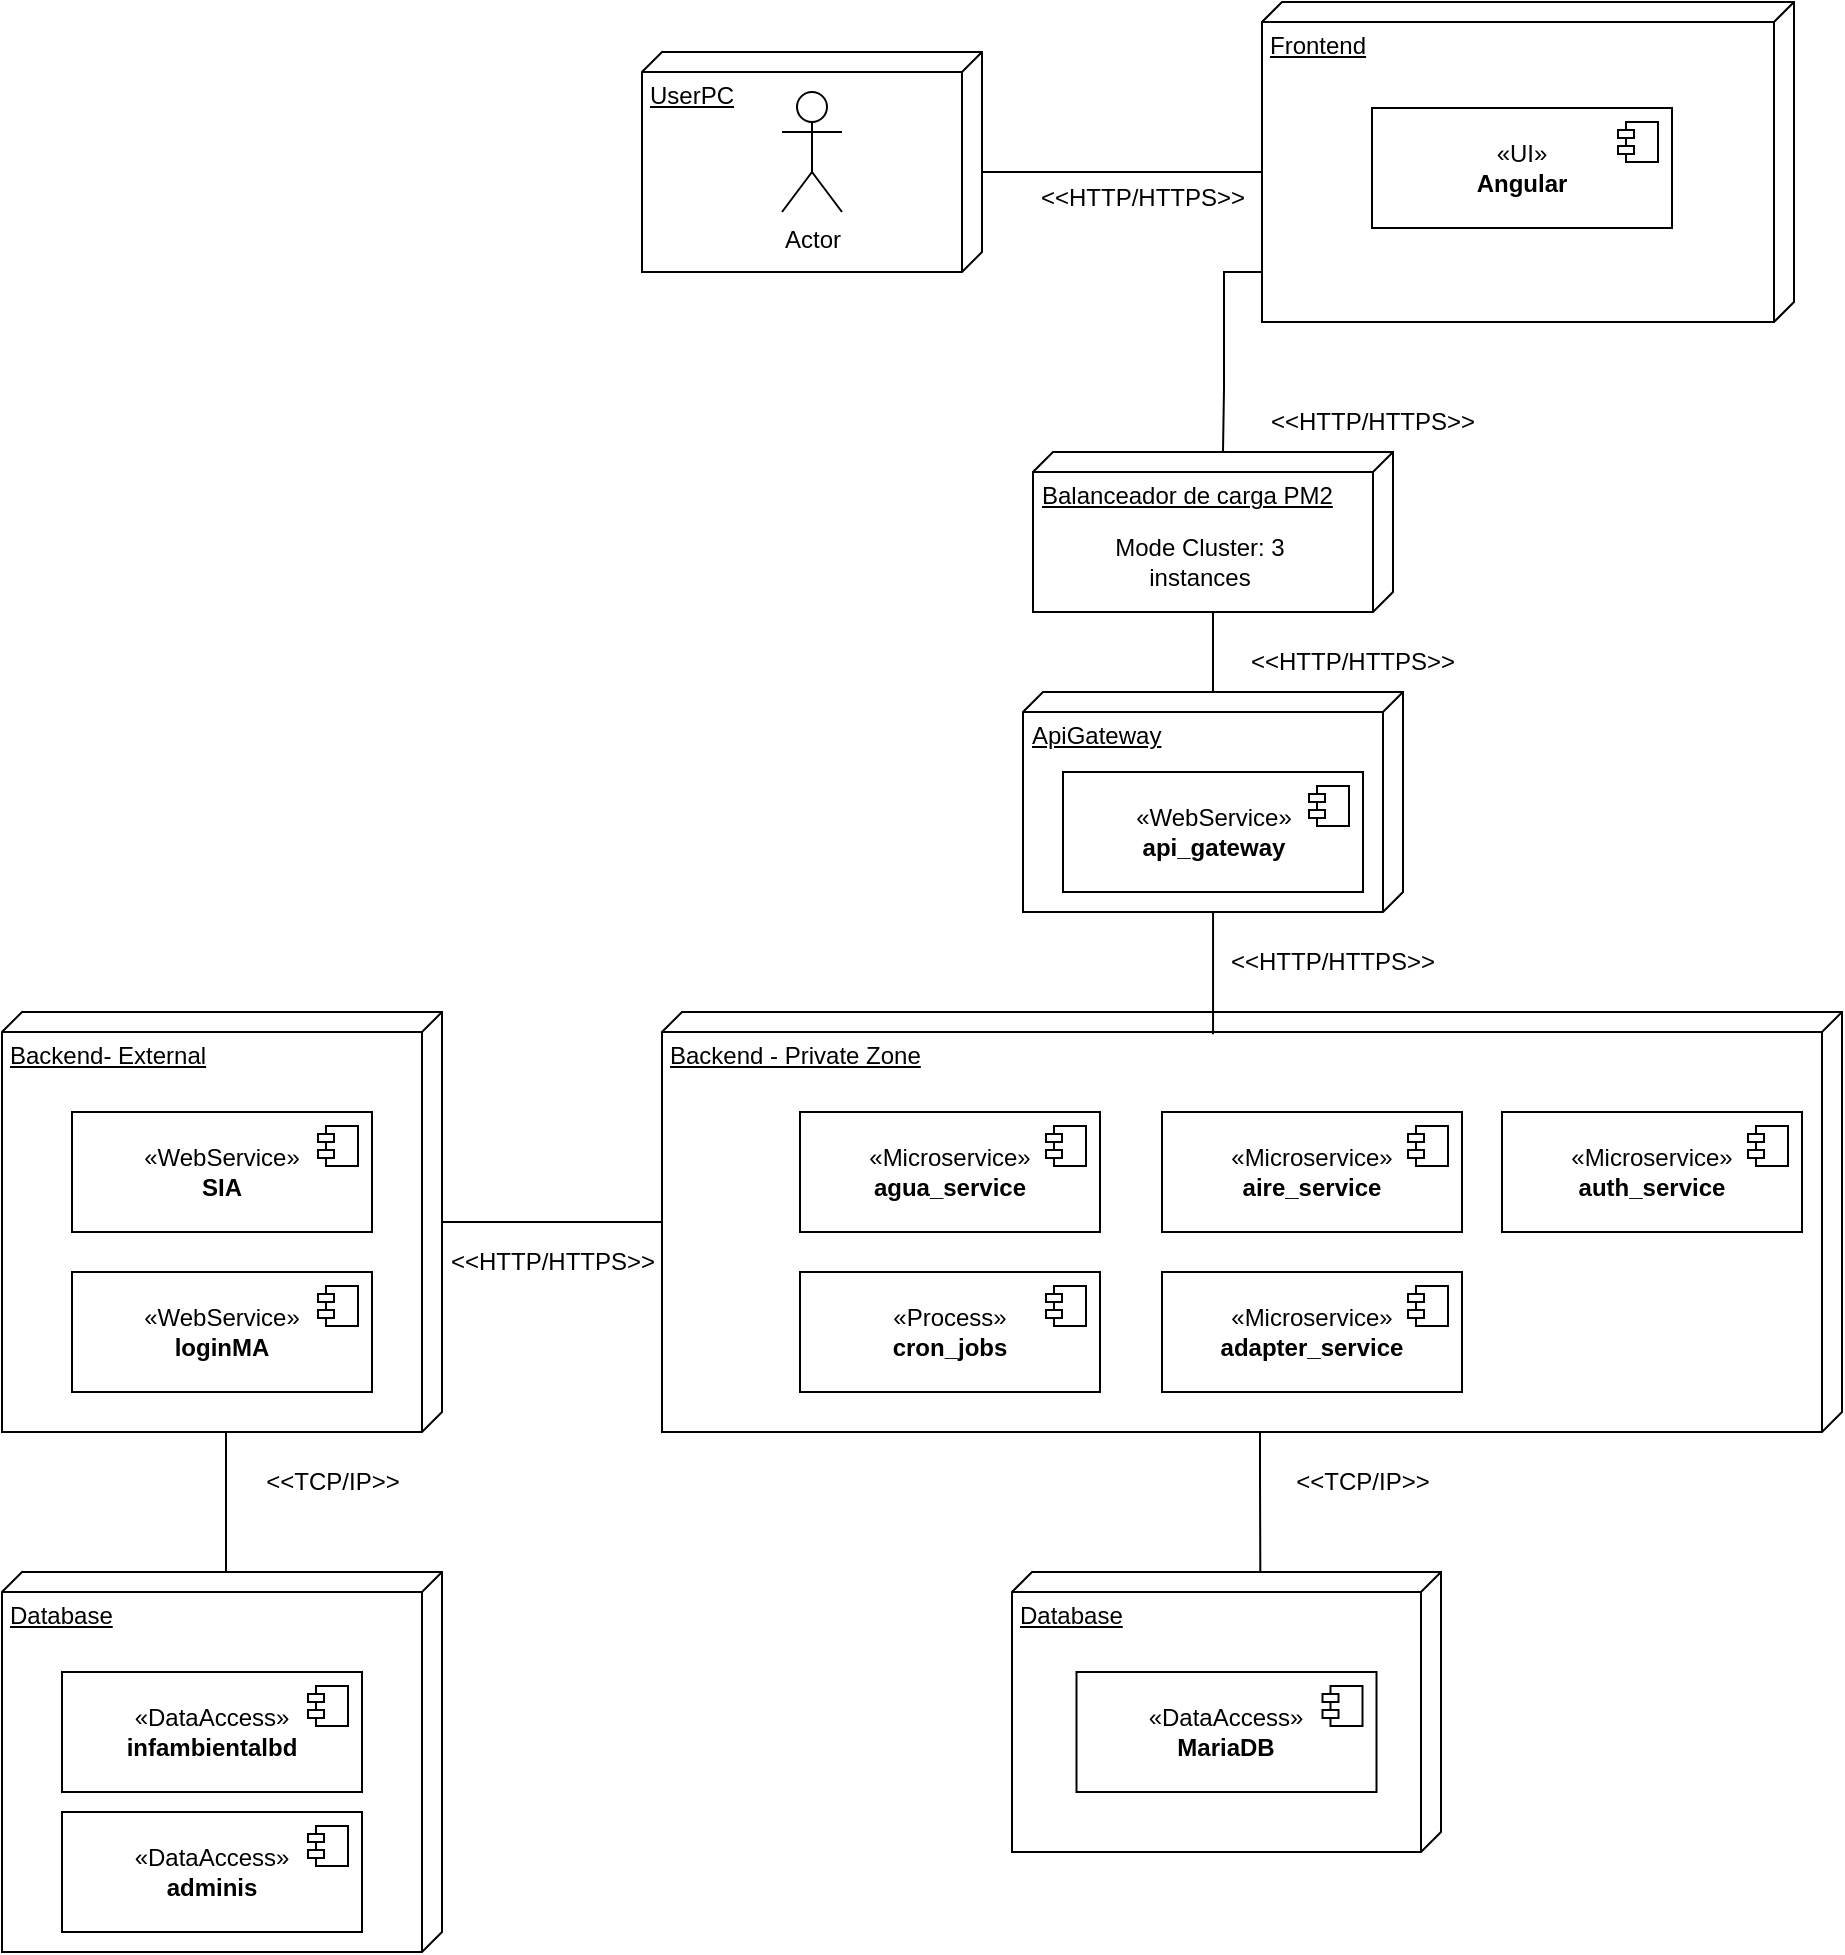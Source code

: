<mxfile version="22.1.0" type="device">
  <diagram name="Página-1" id="dcDIbgFrRfPk0RHgEe2I">
    <mxGraphModel dx="2261" dy="790" grid="1" gridSize="10" guides="1" tooltips="1" connect="1" arrows="1" fold="1" page="1" pageScale="1" pageWidth="827" pageHeight="1169" math="0" shadow="0">
      <root>
        <mxCell id="0" />
        <mxCell id="1" parent="0" />
        <mxCell id="rt-HZhOnsBdVdCcZP3zS-18" style="edgeStyle=orthogonalEdgeStyle;rounded=0;orthogonalLoop=1;jettySize=auto;html=1;entryX=0;entryY=0;entryDx=0;entryDy=85;entryPerimeter=0;endArrow=none;endFill=0;" parent="1" source="rt-HZhOnsBdVdCcZP3zS-1" target="rt-HZhOnsBdVdCcZP3zS-3" edge="1">
          <mxGeometry relative="1" as="geometry">
            <Array as="points">
              <mxPoint x="431" y="190" />
              <mxPoint x="431" y="248" />
            </Array>
          </mxGeometry>
        </mxCell>
        <mxCell id="rt-HZhOnsBdVdCcZP3zS-1" value="Frontend" style="verticalAlign=top;align=left;spacingTop=8;spacingLeft=2;spacingRight=12;shape=cube;size=10;direction=south;fontStyle=4;html=1;whiteSpace=wrap;" parent="1" vertex="1">
          <mxGeometry x="450" y="55" width="266" height="160" as="geometry" />
        </mxCell>
        <mxCell id="rt-HZhOnsBdVdCcZP3zS-56" style="edgeStyle=orthogonalEdgeStyle;rounded=0;orthogonalLoop=1;jettySize=auto;html=1;entryX=0.083;entryY=0.421;entryDx=0;entryDy=0;entryPerimeter=0;endArrow=none;endFill=0;" parent="1" source="rt-HZhOnsBdVdCcZP3zS-2" target="rt-HZhOnsBdVdCcZP3zS-45" edge="1">
          <mxGeometry relative="1" as="geometry">
            <Array as="points">
              <mxPoint x="449" y="790" />
              <mxPoint x="449" y="790" />
            </Array>
          </mxGeometry>
        </mxCell>
        <mxCell id="rt-HZhOnsBdVdCcZP3zS-63" style="edgeStyle=orthogonalEdgeStyle;rounded=0;orthogonalLoop=1;jettySize=auto;html=1;endArrow=none;endFill=0;" parent="1" source="rt-HZhOnsBdVdCcZP3zS-2" target="rt-HZhOnsBdVdCcZP3zS-62" edge="1">
          <mxGeometry relative="1" as="geometry" />
        </mxCell>
        <mxCell id="rt-HZhOnsBdVdCcZP3zS-2" value="Backend - Private Zone" style="verticalAlign=top;align=left;spacingTop=8;spacingLeft=2;spacingRight=12;shape=cube;size=10;direction=south;fontStyle=4;html=1;whiteSpace=wrap;" parent="1" vertex="1">
          <mxGeometry x="150" y="560" width="590" height="210" as="geometry" />
        </mxCell>
        <mxCell id="rt-HZhOnsBdVdCcZP3zS-43" style="edgeStyle=orthogonalEdgeStyle;rounded=0;orthogonalLoop=1;jettySize=auto;html=1;endArrow=none;endFill=0;" parent="1" source="rt-HZhOnsBdVdCcZP3zS-3" target="rt-HZhOnsBdVdCcZP3zS-37" edge="1">
          <mxGeometry relative="1" as="geometry" />
        </mxCell>
        <mxCell id="rt-HZhOnsBdVdCcZP3zS-3" value="Balanceador de carga PM2" style="verticalAlign=top;align=left;spacingTop=8;spacingLeft=2;spacingRight=12;shape=cube;size=10;direction=south;fontStyle=4;html=1;whiteSpace=wrap;" parent="1" vertex="1">
          <mxGeometry x="335.5" y="280" width="180" height="80" as="geometry" />
        </mxCell>
        <mxCell id="rt-HZhOnsBdVdCcZP3zS-11" style="edgeStyle=orthogonalEdgeStyle;rounded=0;orthogonalLoop=1;jettySize=auto;html=1;entryX=0;entryY=0;entryDx=85;entryDy=266;entryPerimeter=0;endArrow=none;endFill=0;" parent="1" source="rt-HZhOnsBdVdCcZP3zS-5" target="rt-HZhOnsBdVdCcZP3zS-1" edge="1">
          <mxGeometry relative="1" as="geometry">
            <Array as="points">
              <mxPoint x="350" y="140" />
              <mxPoint x="350" y="140" />
            </Array>
          </mxGeometry>
        </mxCell>
        <mxCell id="rt-HZhOnsBdVdCcZP3zS-5" value="UserPC" style="verticalAlign=top;align=left;spacingTop=8;spacingLeft=2;spacingRight=12;shape=cube;size=10;direction=south;fontStyle=4;html=1;whiteSpace=wrap;" parent="1" vertex="1">
          <mxGeometry x="140" y="80" width="170" height="110" as="geometry" />
        </mxCell>
        <mxCell id="rt-HZhOnsBdVdCcZP3zS-6" value="Actor" style="shape=umlActor;verticalLabelPosition=bottom;verticalAlign=top;html=1;" parent="1" vertex="1">
          <mxGeometry x="210" y="100" width="30" height="60" as="geometry" />
        </mxCell>
        <mxCell id="rt-HZhOnsBdVdCcZP3zS-12" value="&amp;lt;&amp;lt;HTTP/HTTPS&amp;gt;&amp;gt;" style="text;html=1;align=center;verticalAlign=middle;resizable=0;points=[];autosize=1;strokeColor=none;fillColor=none;" parent="1" vertex="1">
          <mxGeometry x="325" y="138" width="130" height="30" as="geometry" />
        </mxCell>
        <mxCell id="rt-HZhOnsBdVdCcZP3zS-16" value="«UI»&lt;br&gt;&lt;b&gt;Angular&lt;/b&gt;" style="html=1;dropTarget=0;whiteSpace=wrap;" parent="1" vertex="1">
          <mxGeometry x="505" y="108" width="150" height="60" as="geometry" />
        </mxCell>
        <mxCell id="rt-HZhOnsBdVdCcZP3zS-17" value="" style="shape=module;jettyWidth=8;jettyHeight=4;" parent="rt-HZhOnsBdVdCcZP3zS-16" vertex="1">
          <mxGeometry x="1" width="20" height="20" relative="1" as="geometry">
            <mxPoint x="-27" y="7" as="offset" />
          </mxGeometry>
        </mxCell>
        <mxCell id="rt-HZhOnsBdVdCcZP3zS-19" value="&amp;lt;&amp;lt;HTTP/HTTPS&amp;gt;&amp;gt;" style="text;html=1;align=center;verticalAlign=middle;resizable=0;points=[];autosize=1;strokeColor=none;fillColor=none;" parent="1" vertex="1">
          <mxGeometry x="440" y="250" width="130" height="30" as="geometry" />
        </mxCell>
        <mxCell id="rt-HZhOnsBdVdCcZP3zS-21" value="&amp;lt;&amp;lt;TCP/IP&amp;gt;&amp;gt;" style="text;html=1;align=center;verticalAlign=middle;resizable=0;points=[];autosize=1;strokeColor=none;fillColor=none;" parent="1" vertex="1">
          <mxGeometry x="455" y="780" width="90" height="30" as="geometry" />
        </mxCell>
        <mxCell id="rt-HZhOnsBdVdCcZP3zS-23" value="&amp;lt;&amp;lt;HTTP/HTTPS&amp;gt;&amp;gt;" style="text;html=1;align=center;verticalAlign=middle;resizable=0;points=[];autosize=1;strokeColor=none;fillColor=none;" parent="1" vertex="1">
          <mxGeometry x="430" y="370" width="130" height="30" as="geometry" />
        </mxCell>
        <mxCell id="rt-HZhOnsBdVdCcZP3zS-24" value="«Microservice»&lt;br&gt;&lt;b&gt;agua_service&lt;/b&gt;" style="html=1;dropTarget=0;whiteSpace=wrap;" parent="1" vertex="1">
          <mxGeometry x="219" y="610" width="150" height="60" as="geometry" />
        </mxCell>
        <mxCell id="rt-HZhOnsBdVdCcZP3zS-25" value="" style="shape=module;jettyWidth=8;jettyHeight=4;" parent="rt-HZhOnsBdVdCcZP3zS-24" vertex="1">
          <mxGeometry x="1" width="20" height="20" relative="1" as="geometry">
            <mxPoint x="-27" y="7" as="offset" />
          </mxGeometry>
        </mxCell>
        <mxCell id="rt-HZhOnsBdVdCcZP3zS-44" style="edgeStyle=orthogonalEdgeStyle;rounded=0;orthogonalLoop=1;jettySize=auto;html=1;entryX=0.053;entryY=0.533;entryDx=0;entryDy=0;entryPerimeter=0;endArrow=none;endFill=0;" parent="1" source="rt-HZhOnsBdVdCcZP3zS-37" target="rt-HZhOnsBdVdCcZP3zS-2" edge="1">
          <mxGeometry relative="1" as="geometry" />
        </mxCell>
        <mxCell id="rt-HZhOnsBdVdCcZP3zS-37" value="ApiGateway" style="verticalAlign=top;align=left;spacingTop=8;spacingLeft=2;spacingRight=12;shape=cube;size=10;direction=south;fontStyle=4;html=1;whiteSpace=wrap;" parent="1" vertex="1">
          <mxGeometry x="330.5" y="400" width="190" height="110" as="geometry" />
        </mxCell>
        <mxCell id="rt-HZhOnsBdVdCcZP3zS-38" value="«WebService»&lt;br&gt;&lt;b&gt;api_gateway&lt;/b&gt;" style="html=1;dropTarget=0;whiteSpace=wrap;" parent="1" vertex="1">
          <mxGeometry x="350.5" y="440" width="150" height="60" as="geometry" />
        </mxCell>
        <mxCell id="rt-HZhOnsBdVdCcZP3zS-39" value="" style="shape=module;jettyWidth=8;jettyHeight=4;" parent="rt-HZhOnsBdVdCcZP3zS-38" vertex="1">
          <mxGeometry x="1" width="20" height="20" relative="1" as="geometry">
            <mxPoint x="-27" y="7" as="offset" />
          </mxGeometry>
        </mxCell>
        <mxCell id="rt-HZhOnsBdVdCcZP3zS-45" value="Database" style="verticalAlign=top;align=left;spacingTop=8;spacingLeft=2;spacingRight=12;shape=cube;size=10;direction=south;fontStyle=4;html=1;whiteSpace=wrap;" parent="1" vertex="1">
          <mxGeometry x="325" y="840" width="214.5" height="140" as="geometry" />
        </mxCell>
        <mxCell id="rt-HZhOnsBdVdCcZP3zS-48" value="&amp;lt;&amp;lt;HTTP/HTTPS&amp;gt;&amp;gt;" style="text;html=1;align=center;verticalAlign=middle;resizable=0;points=[];autosize=1;strokeColor=none;fillColor=none;" parent="1" vertex="1">
          <mxGeometry x="420" y="520" width="130" height="30" as="geometry" />
        </mxCell>
        <mxCell id="rt-HZhOnsBdVdCcZP3zS-50" value="«Microservice»&lt;br&gt;&lt;b&gt;aire_service&lt;/b&gt;" style="html=1;dropTarget=0;whiteSpace=wrap;" parent="1" vertex="1">
          <mxGeometry x="400" y="610" width="150" height="60" as="geometry" />
        </mxCell>
        <mxCell id="rt-HZhOnsBdVdCcZP3zS-51" value="" style="shape=module;jettyWidth=8;jettyHeight=4;" parent="rt-HZhOnsBdVdCcZP3zS-50" vertex="1">
          <mxGeometry x="1" width="20" height="20" relative="1" as="geometry">
            <mxPoint x="-27" y="7" as="offset" />
          </mxGeometry>
        </mxCell>
        <mxCell id="rt-HZhOnsBdVdCcZP3zS-52" value="«Process»&lt;br&gt;&lt;b&gt;cron_jobs&lt;/b&gt;" style="html=1;dropTarget=0;whiteSpace=wrap;" parent="1" vertex="1">
          <mxGeometry x="219" y="690" width="150" height="60" as="geometry" />
        </mxCell>
        <mxCell id="rt-HZhOnsBdVdCcZP3zS-53" value="" style="shape=module;jettyWidth=8;jettyHeight=4;" parent="rt-HZhOnsBdVdCcZP3zS-52" vertex="1">
          <mxGeometry x="1" width="20" height="20" relative="1" as="geometry">
            <mxPoint x="-27" y="7" as="offset" />
          </mxGeometry>
        </mxCell>
        <mxCell id="rt-HZhOnsBdVdCcZP3zS-54" value="«Microservice»&lt;br&gt;&lt;b&gt;adapter_service&lt;/b&gt;" style="html=1;dropTarget=0;whiteSpace=wrap;" parent="1" vertex="1">
          <mxGeometry x="400" y="690" width="150" height="60" as="geometry" />
        </mxCell>
        <mxCell id="rt-HZhOnsBdVdCcZP3zS-55" value="" style="shape=module;jettyWidth=8;jettyHeight=4;" parent="rt-HZhOnsBdVdCcZP3zS-54" vertex="1">
          <mxGeometry x="1" width="20" height="20" relative="1" as="geometry">
            <mxPoint x="-27" y="7" as="offset" />
          </mxGeometry>
        </mxCell>
        <mxCell id="rt-HZhOnsBdVdCcZP3zS-57" value="«Microservice»&lt;br&gt;&lt;b&gt;auth_service&lt;/b&gt;" style="html=1;dropTarget=0;whiteSpace=wrap;" parent="1" vertex="1">
          <mxGeometry x="570" y="610" width="150" height="60" as="geometry" />
        </mxCell>
        <mxCell id="rt-HZhOnsBdVdCcZP3zS-58" value="" style="shape=module;jettyWidth=8;jettyHeight=4;" parent="rt-HZhOnsBdVdCcZP3zS-57" vertex="1">
          <mxGeometry x="1" width="20" height="20" relative="1" as="geometry">
            <mxPoint x="-27" y="7" as="offset" />
          </mxGeometry>
        </mxCell>
        <mxCell id="rt-HZhOnsBdVdCcZP3zS-60" value="«DataAccess»&lt;br&gt;&lt;b&gt;MariaDB&lt;/b&gt;" style="html=1;dropTarget=0;whiteSpace=wrap;" parent="1" vertex="1">
          <mxGeometry x="357.25" y="890" width="150" height="60" as="geometry" />
        </mxCell>
        <mxCell id="rt-HZhOnsBdVdCcZP3zS-61" value="" style="shape=module;jettyWidth=8;jettyHeight=4;" parent="rt-HZhOnsBdVdCcZP3zS-60" vertex="1">
          <mxGeometry x="1" width="20" height="20" relative="1" as="geometry">
            <mxPoint x="-27" y="7" as="offset" />
          </mxGeometry>
        </mxCell>
        <mxCell id="rt-HZhOnsBdVdCcZP3zS-66" style="edgeStyle=orthogonalEdgeStyle;rounded=0;orthogonalLoop=1;jettySize=auto;html=1;entryX=0;entryY=0;entryDx=0;entryDy=102.25;entryPerimeter=0;endArrow=none;endFill=0;" parent="1" source="rt-HZhOnsBdVdCcZP3zS-62" target="rt-HZhOnsBdVdCcZP3zS-65" edge="1">
          <mxGeometry relative="1" as="geometry">
            <Array as="points">
              <mxPoint x="-68" y="790" />
              <mxPoint x="-68" y="790" />
            </Array>
          </mxGeometry>
        </mxCell>
        <mxCell id="rt-HZhOnsBdVdCcZP3zS-62" value="Backend- External" style="verticalAlign=top;align=left;spacingTop=8;spacingLeft=2;spacingRight=12;shape=cube;size=10;direction=south;fontStyle=4;html=1;whiteSpace=wrap;" parent="1" vertex="1">
          <mxGeometry x="-180" y="560" width="220" height="210" as="geometry" />
        </mxCell>
        <mxCell id="rt-HZhOnsBdVdCcZP3zS-64" value="&amp;lt;&amp;lt;HTTP/HTTPS&amp;gt;&amp;gt;" style="text;html=1;align=center;verticalAlign=middle;resizable=0;points=[];autosize=1;strokeColor=none;fillColor=none;" parent="1" vertex="1">
          <mxGeometry x="30" y="670" width="130" height="30" as="geometry" />
        </mxCell>
        <mxCell id="rt-HZhOnsBdVdCcZP3zS-65" value="Database" style="verticalAlign=top;align=left;spacingTop=8;spacingLeft=2;spacingRight=12;shape=cube;size=10;direction=south;fontStyle=4;html=1;whiteSpace=wrap;" parent="1" vertex="1">
          <mxGeometry x="-180" y="840" width="220" height="190" as="geometry" />
        </mxCell>
        <mxCell id="rt-HZhOnsBdVdCcZP3zS-46" value="«DataAccess»&lt;br&gt;&lt;b&gt;infambientalbd&lt;/b&gt;" style="html=1;dropTarget=0;whiteSpace=wrap;" parent="1" vertex="1">
          <mxGeometry x="-150" y="890" width="150" height="60" as="geometry" />
        </mxCell>
        <mxCell id="rt-HZhOnsBdVdCcZP3zS-47" value="" style="shape=module;jettyWidth=8;jettyHeight=4;" parent="rt-HZhOnsBdVdCcZP3zS-46" vertex="1">
          <mxGeometry x="1" width="20" height="20" relative="1" as="geometry">
            <mxPoint x="-27" y="7" as="offset" />
          </mxGeometry>
        </mxCell>
        <mxCell id="rt-HZhOnsBdVdCcZP3zS-67" value="«WebService»&lt;br&gt;&lt;b&gt;SIA&lt;/b&gt;" style="html=1;dropTarget=0;whiteSpace=wrap;" parent="1" vertex="1">
          <mxGeometry x="-145" y="610" width="150" height="60" as="geometry" />
        </mxCell>
        <mxCell id="rt-HZhOnsBdVdCcZP3zS-68" value="" style="shape=module;jettyWidth=8;jettyHeight=4;" parent="rt-HZhOnsBdVdCcZP3zS-67" vertex="1">
          <mxGeometry x="1" width="20" height="20" relative="1" as="geometry">
            <mxPoint x="-27" y="7" as="offset" />
          </mxGeometry>
        </mxCell>
        <mxCell id="rt-HZhOnsBdVdCcZP3zS-69" value="&amp;lt;&amp;lt;TCP/IP&amp;gt;&amp;gt;" style="text;html=1;align=center;verticalAlign=middle;resizable=0;points=[];autosize=1;strokeColor=none;fillColor=none;" parent="1" vertex="1">
          <mxGeometry x="-60" y="780" width="90" height="30" as="geometry" />
        </mxCell>
        <mxCell id="rt-HZhOnsBdVdCcZP3zS-70" value="«WebService»&lt;br&gt;&lt;b&gt;loginMA&lt;/b&gt;" style="html=1;dropTarget=0;whiteSpace=wrap;" parent="1" vertex="1">
          <mxGeometry x="-145" y="690" width="150" height="60" as="geometry" />
        </mxCell>
        <mxCell id="rt-HZhOnsBdVdCcZP3zS-71" value="" style="shape=module;jettyWidth=8;jettyHeight=4;" parent="rt-HZhOnsBdVdCcZP3zS-70" vertex="1">
          <mxGeometry x="1" width="20" height="20" relative="1" as="geometry">
            <mxPoint x="-27" y="7" as="offset" />
          </mxGeometry>
        </mxCell>
        <mxCell id="rt-HZhOnsBdVdCcZP3zS-72" value="«DataAccess»&lt;br&gt;&lt;b&gt;adminis&lt;/b&gt;" style="html=1;dropTarget=0;whiteSpace=wrap;" parent="1" vertex="1">
          <mxGeometry x="-150" y="960" width="150" height="60" as="geometry" />
        </mxCell>
        <mxCell id="rt-HZhOnsBdVdCcZP3zS-73" value="" style="shape=module;jettyWidth=8;jettyHeight=4;" parent="rt-HZhOnsBdVdCcZP3zS-72" vertex="1">
          <mxGeometry x="1" width="20" height="20" relative="1" as="geometry">
            <mxPoint x="-27" y="7" as="offset" />
          </mxGeometry>
        </mxCell>
        <mxCell id="GkGEDXW25o6WeSxKUza2-1" value="Mode Cluster: 3 instances" style="text;html=1;strokeColor=none;fillColor=none;align=center;verticalAlign=middle;whiteSpace=wrap;rounded=0;" vertex="1" parent="1">
          <mxGeometry x="350.5" y="320" width="136" height="30" as="geometry" />
        </mxCell>
      </root>
    </mxGraphModel>
  </diagram>
</mxfile>
